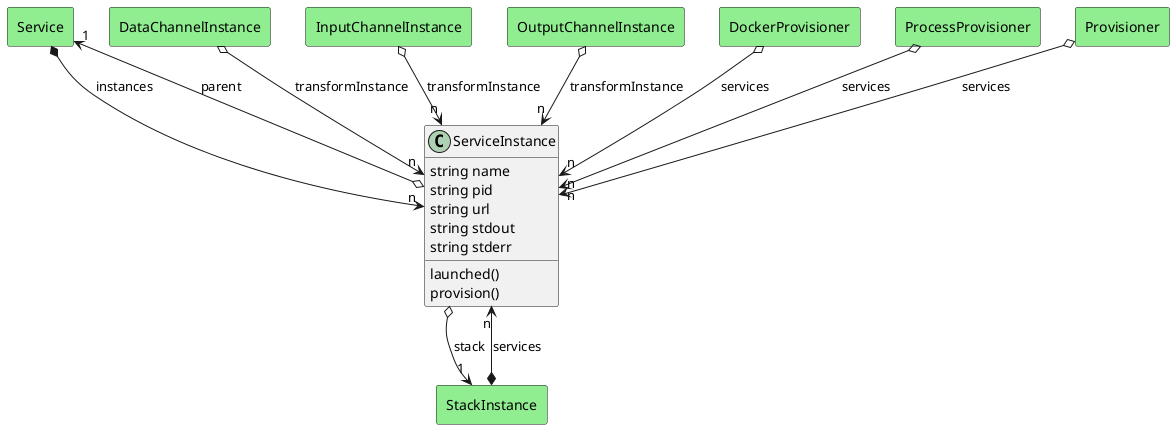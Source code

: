 @startuml

class "ServiceInstance" as Model {
 string name
 string pid
 string url
 string stdout
 string stderr

 launched()
 provision()

}

rectangle "Service" as Service #lightblue {
}

Model o--> "1" Service : parent


rectangle "StackInstance" as StackInstance #lightblue {
}

Model o--> "1" StackInstance : stack




    rectangle "Service" as Service #lightgreen {
    }

        Service   *--> "n" Model : "instances"

    rectangle "StackInstance" as StackInstance #lightgreen {
    }

        StackInstance   *--> "n" Model : "services"

    rectangle "DataChannelInstance" as DataChannelInstance #lightgreen {
    }

        DataChannelInstance   o--> "n" Model : "transformInstance"

    rectangle "InputChannelInstance" as InputChannelInstance #lightgreen {
    }

        InputChannelInstance   o--> "n" Model : "transformInstance"

    rectangle "OutputChannelInstance" as OutputChannelInstance #lightgreen {
    }

        OutputChannelInstance   o--> "n" Model : "transformInstance"

    rectangle "DockerProvisioner" as DockerProvisioner #lightgreen {
    }

        DockerProvisioner   o--> "n" Model : "services"

    rectangle "ProcessProvisioner" as ProcessProvisioner #lightgreen {
    }

        ProcessProvisioner   o--> "n" Model : "services"

    rectangle "Provisioner" as Provisioner #lightgreen {
    }

        Provisioner   o--> "n" Model : "services"


@enduml

